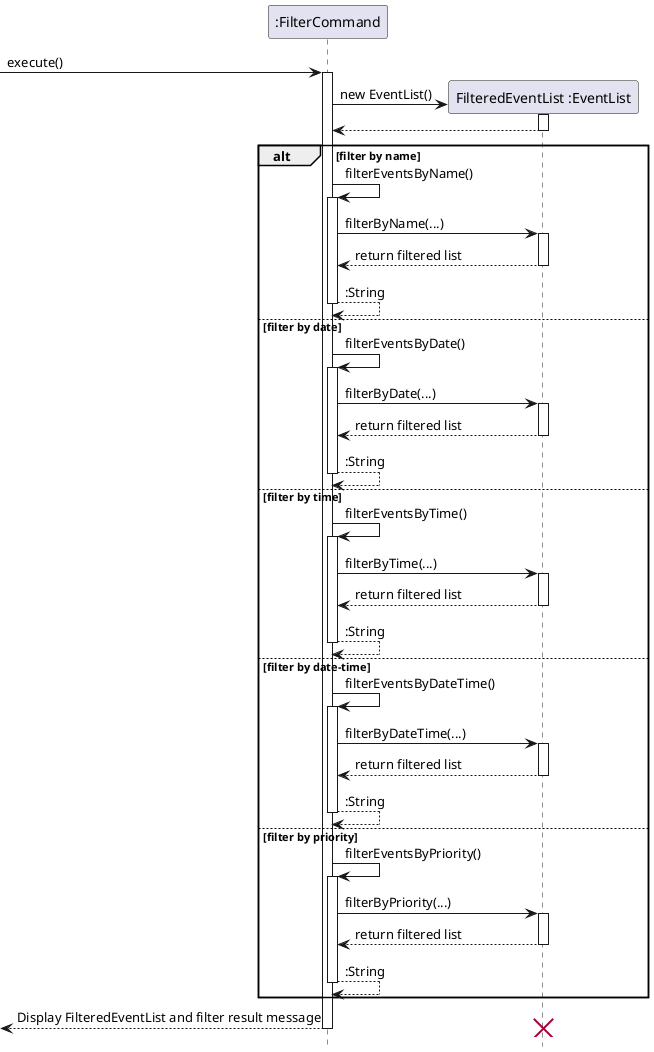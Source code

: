 @startuml
hide footbox

participant ":FilterCommand" as FC

[-> FC: execute()

create participant "FilteredEventList :EventList" as FEL
activate FC
FC -> FEL: new EventList()
activate FEL
FEL --> FC
deactivate FEL

alt filter by name
    FC -> FC : filterEventsByName()
    activate FC
    FC -> FEL: filterByName(...)
    activate FEL
    FEL --> FC: return filtered list
    deactivate FEL
    FC --> FC : :String
    deactivate FC
else filter by date
        FC -> FC : filterEventsByDate()
        activate FC
        FC -> FEL: filterByDate(...)
        activate FEL
        FEL --> FC: return filtered list
        deactivate FEL
        FC --> FC : :String
        deactivate FC
else filter by time
    FC -> FC : filterEventsByTime()
    activate FC
    FC -> FEL: filterByTime(...)
    activate FEL
    FEL --> FC: return filtered list
    deactivate FEL
    FC --> FC : :String
    deactivate FC
else filter by date-time
        FC -> FC : filterEventsByDateTime()
        activate FC
        FC -> FEL: filterByDateTime(...)
        activate FEL
        FEL --> FC: return filtered list
        deactivate FEL
        FC --> FC : :String
        deactivate FC
else filter by priority
    FC -> FC: filterEventsByPriority()
    activate FC
    FC -> FEL: filterByPriority(...)
    activate FEL
    FEL --> FC: return filtered list
    deactivate FEL
    FC --> FC : :String
    deactivate FC
end alt

return Display FilteredEventList and filter result message

destroy FEL

@enduml